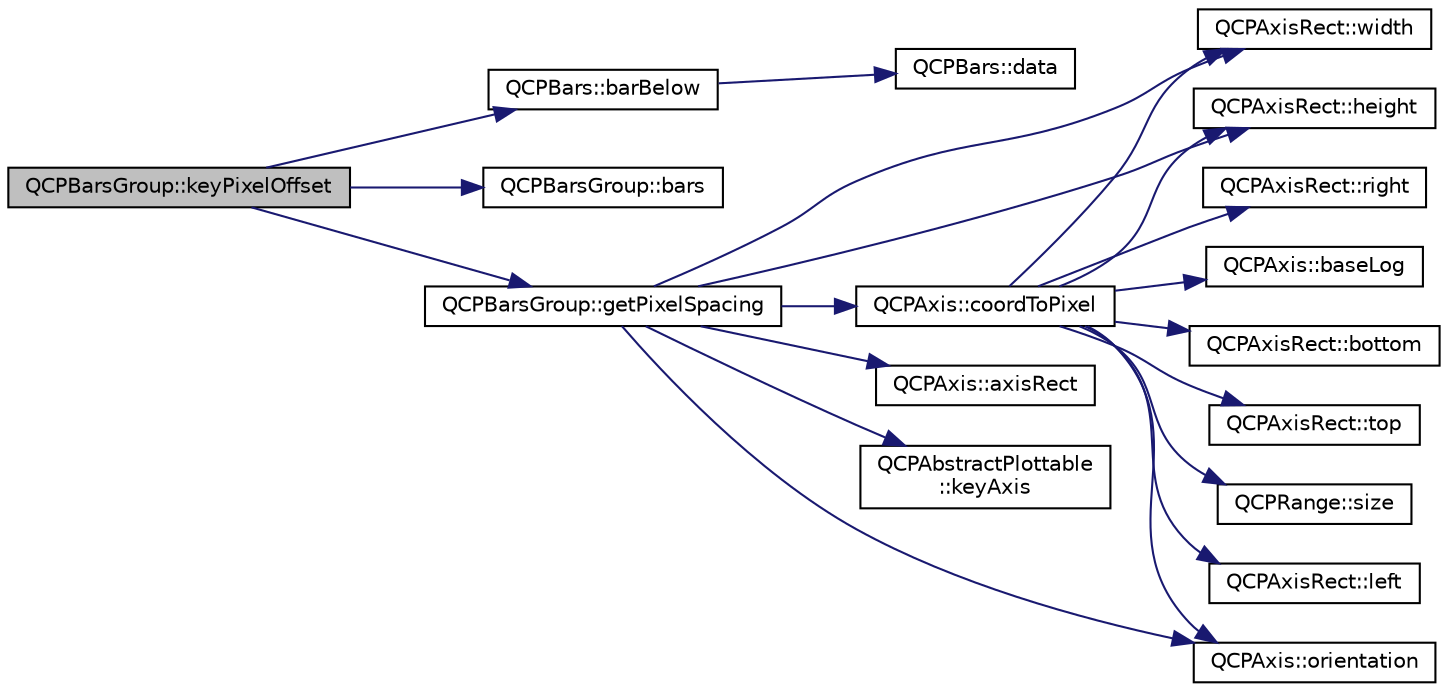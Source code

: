 digraph "QCPBarsGroup::keyPixelOffset"
{
  edge [fontname="Helvetica",fontsize="10",labelfontname="Helvetica",labelfontsize="10"];
  node [fontname="Helvetica",fontsize="10",shape=record];
  rankdir="LR";
  Node1 [label="QCPBarsGroup::keyPixelOffset",height=0.2,width=0.4,color="black", fillcolor="grey75", style="filled", fontcolor="black"];
  Node1 -> Node2 [color="midnightblue",fontsize="10",style="solid",fontname="Helvetica"];
  Node2 [label="QCPBars::barBelow",height=0.2,width=0.4,color="black", fillcolor="white", style="filled",URL="$class_q_c_p_bars.html#a2c46a686cbad95f180ca3c2e88263961"];
  Node2 -> Node3 [color="midnightblue",fontsize="10",style="solid",fontname="Helvetica"];
  Node3 [label="QCPBars::data",height=0.2,width=0.4,color="black", fillcolor="white", style="filled",URL="$class_q_c_p_bars.html#ac05c21de37f677545d06fd852ef8a743"];
  Node1 -> Node4 [color="midnightblue",fontsize="10",style="solid",fontname="Helvetica"];
  Node4 [label="QCPBarsGroup::bars",height=0.2,width=0.4,color="black", fillcolor="white", style="filled",URL="$class_q_c_p_bars_group.html#a7c72ed1f8cd962c93b8c42ab96cd91ec"];
  Node1 -> Node5 [color="midnightblue",fontsize="10",style="solid",fontname="Helvetica"];
  Node5 [label="QCPBarsGroup::getPixelSpacing",height=0.2,width=0.4,color="black", fillcolor="white", style="filled",URL="$class_q_c_p_bars_group.html#a0beccd41bc3841a4c5b284823bc7d2de"];
  Node5 -> Node6 [color="midnightblue",fontsize="10",style="solid",fontname="Helvetica"];
  Node6 [label="QCPAbstractPlottable\l::keyAxis",height=0.2,width=0.4,color="black", fillcolor="white", style="filled",URL="$class_q_c_p_abstract_plottable.html#a72c7a09c22963f2c943f07112b311103"];
  Node5 -> Node7 [color="midnightblue",fontsize="10",style="solid",fontname="Helvetica"];
  Node7 [label="QCPAxis::orientation",height=0.2,width=0.4,color="black", fillcolor="white", style="filled",URL="$class_q_c_p_axis.html#a57483f2f60145ddc9e63f3af53959265"];
  Node5 -> Node8 [color="midnightblue",fontsize="10",style="solid",fontname="Helvetica"];
  Node8 [label="QCPAxis::axisRect",height=0.2,width=0.4,color="black", fillcolor="white", style="filled",URL="$class_q_c_p_axis.html#aada3102af43b029e3879bcbf2bddfabb"];
  Node5 -> Node9 [color="midnightblue",fontsize="10",style="solid",fontname="Helvetica"];
  Node9 [label="QCPAxisRect::width",height=0.2,width=0.4,color="black", fillcolor="white", style="filled",URL="$class_q_c_p_axis_rect.html#a45bf5c17f4ca29131b7eb0db06efc259"];
  Node5 -> Node10 [color="midnightblue",fontsize="10",style="solid",fontname="Helvetica"];
  Node10 [label="QCPAxisRect::height",height=0.2,width=0.4,color="black", fillcolor="white", style="filled",URL="$class_q_c_p_axis_rect.html#a1c55c4f3bef40cf01b21820316c8469e"];
  Node5 -> Node11 [color="midnightblue",fontsize="10",style="solid",fontname="Helvetica"];
  Node11 [label="QCPAxis::coordToPixel",height=0.2,width=0.4,color="black", fillcolor="white", style="filled",URL="$class_q_c_p_axis.html#a985ae693b842fb0422b4390fe36d299a"];
  Node11 -> Node7 [color="midnightblue",fontsize="10",style="solid",fontname="Helvetica"];
  Node11 -> Node12 [color="midnightblue",fontsize="10",style="solid",fontname="Helvetica"];
  Node12 [label="QCPRange::size",height=0.2,width=0.4,color="black", fillcolor="white", style="filled",URL="$class_q_c_p_range.html#afa57c13049b965edb6fd1c00ac56338a"];
  Node11 -> Node9 [color="midnightblue",fontsize="10",style="solid",fontname="Helvetica"];
  Node11 -> Node13 [color="midnightblue",fontsize="10",style="solid",fontname="Helvetica"];
  Node13 [label="QCPAxisRect::left",height=0.2,width=0.4,color="black", fillcolor="white", style="filled",URL="$class_q_c_p_axis_rect.html#a55b3ecf72a3a65b053f7651b88db458d"];
  Node11 -> Node14 [color="midnightblue",fontsize="10",style="solid",fontname="Helvetica"];
  Node14 [label="QCPAxisRect::right",height=0.2,width=0.4,color="black", fillcolor="white", style="filled",URL="$class_q_c_p_axis_rect.html#a6d0f989fc552aa2b563cf82f8fc81e61"];
  Node11 -> Node15 [color="midnightblue",fontsize="10",style="solid",fontname="Helvetica"];
  Node15 [label="QCPAxis::baseLog",height=0.2,width=0.4,color="black", fillcolor="white", style="filled",URL="$class_q_c_p_axis.html#a1385765db2419ee5fb5505a6cf9130fb"];
  Node11 -> Node16 [color="midnightblue",fontsize="10",style="solid",fontname="Helvetica"];
  Node16 [label="QCPAxisRect::bottom",height=0.2,width=0.4,color="black", fillcolor="white", style="filled",URL="$class_q_c_p_axis_rect.html#af2b5982ebe7e6f781b9bf1cc371a60d8"];
  Node11 -> Node10 [color="midnightblue",fontsize="10",style="solid",fontname="Helvetica"];
  Node11 -> Node17 [color="midnightblue",fontsize="10",style="solid",fontname="Helvetica"];
  Node17 [label="QCPAxisRect::top",height=0.2,width=0.4,color="black", fillcolor="white", style="filled",URL="$class_q_c_p_axis_rect.html#ac45aef1eb75cea46b241b6303028a607"];
}
